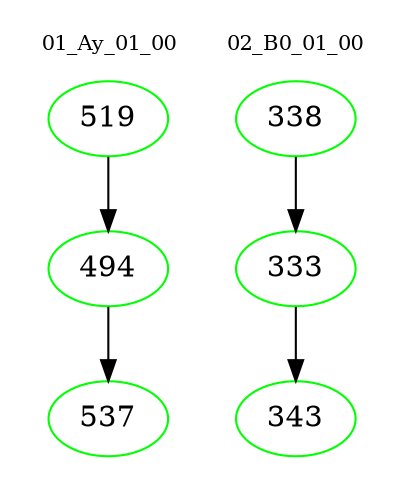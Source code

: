 digraph{
subgraph cluster_0 {
color = white
label = "01_Ay_01_00";
fontsize=10;
T0_519 [label="519", color="green"]
T0_519 -> T0_494 [color="black"]
T0_494 [label="494", color="green"]
T0_494 -> T0_537 [color="black"]
T0_537 [label="537", color="green"]
}
subgraph cluster_1 {
color = white
label = "02_B0_01_00";
fontsize=10;
T1_338 [label="338", color="green"]
T1_338 -> T1_333 [color="black"]
T1_333 [label="333", color="green"]
T1_333 -> T1_343 [color="black"]
T1_343 [label="343", color="green"]
}
}
